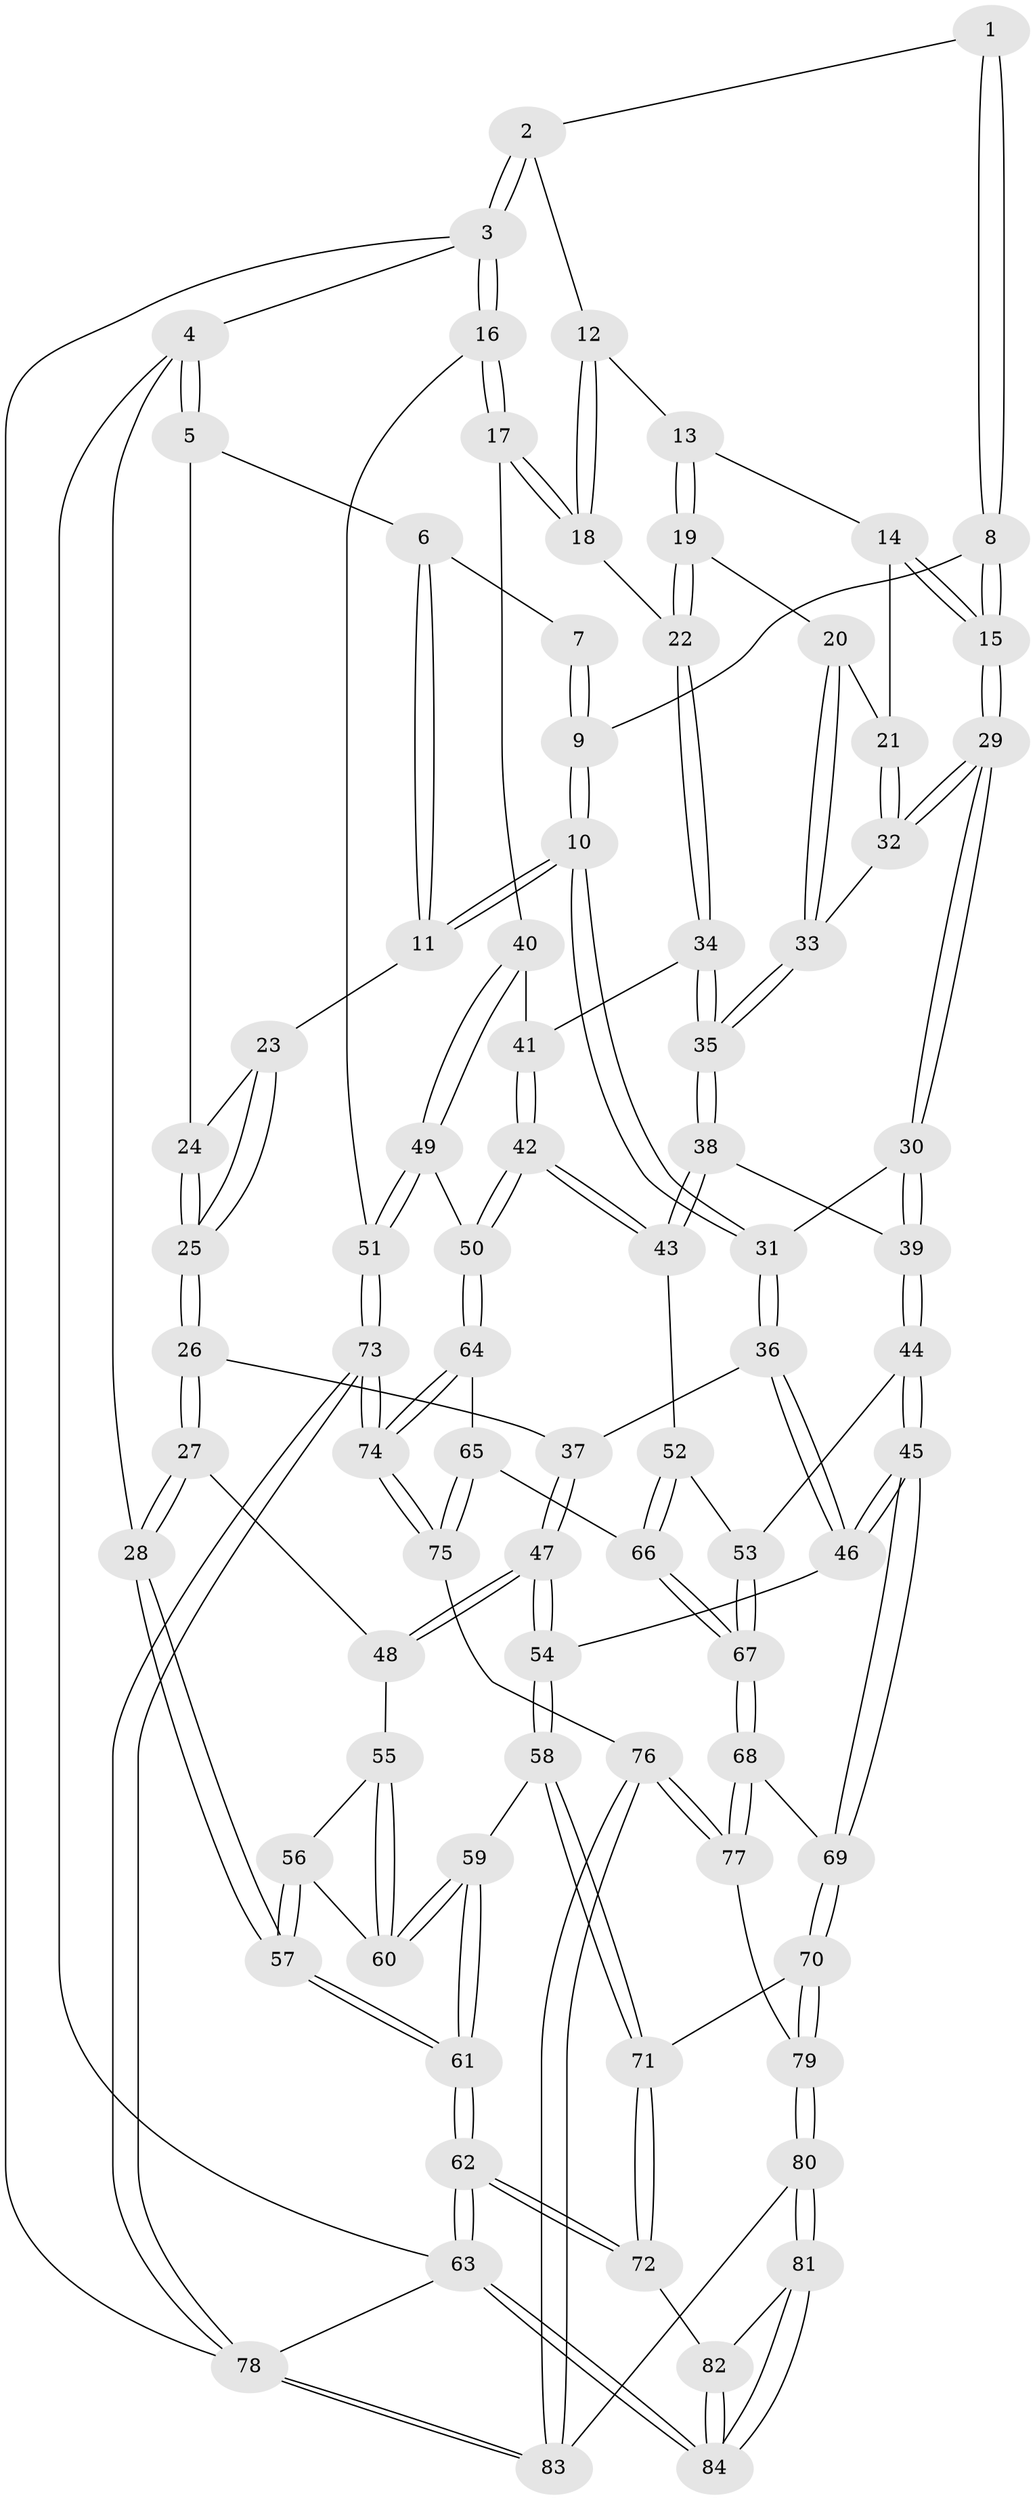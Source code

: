 // coarse degree distribution, {3: 0.22448979591836735, 5: 0.22448979591836735, 6: 0.08163265306122448, 4: 0.4489795918367347, 2: 0.02040816326530612}
// Generated by graph-tools (version 1.1) at 2025/52/02/27/25 19:52:37]
// undirected, 84 vertices, 207 edges
graph export_dot {
graph [start="1"]
  node [color=gray90,style=filled];
  1 [pos="+0.28148269845207374+0"];
  2 [pos="+0.6948573089797629+0"];
  3 [pos="+1+0"];
  4 [pos="+0+0"];
  5 [pos="+0+0"];
  6 [pos="+0.12732104516095094+0"];
  7 [pos="+0.22252399264932626+0"];
  8 [pos="+0.42961037718448336+0.08739708552111165"];
  9 [pos="+0.3312055220177172+0.1041300870217859"];
  10 [pos="+0.2881336248001219+0.1639073293640868"];
  11 [pos="+0.2603215237335363+0.1497039852417234"];
  12 [pos="+0.6915523451379684+0"];
  13 [pos="+0.635056321362479+0"];
  14 [pos="+0.6116380056647519+0"];
  15 [pos="+0.4641656756164064+0.10221492934069447"];
  16 [pos="+1+0.1941948026867403"];
  17 [pos="+0.9838333803655085+0.21599051933641628"];
  18 [pos="+0.7966508734252946+0.040423876858982286"];
  19 [pos="+0.6755497953561441+0.16453900260251766"];
  20 [pos="+0.6201978239312268+0.1686176472375014"];
  21 [pos="+0.5853313791640536+0.15516715424448713"];
  22 [pos="+0.7272604591366932+0.2198265503423524"];
  23 [pos="+0.22728524379539897+0.147895115899486"];
  24 [pos="+0.13498052236513236+0.06502575359640725"];
  25 [pos="+0.12358086838285508+0.20090972907447333"];
  26 [pos="+0.08113872857416249+0.26249297549418"];
  27 [pos="+0.06000030105580115+0.26841873196728955"];
  28 [pos="+0+0.1809514192312927"];
  29 [pos="+0.4802897985280505+0.21175725293741277"];
  30 [pos="+0.4781333280305223+0.21820658883861643"];
  31 [pos="+0.3164576905255406+0.2593114156081132"];
  32 [pos="+0.5109654138916432+0.19948925213152993"];
  33 [pos="+0.608990117575385+0.20972664334637456"];
  34 [pos="+0.7343438323558479+0.24432123384131213"];
  35 [pos="+0.6570249028352335+0.2879685744079453"];
  36 [pos="+0.2999930707355798+0.29055061764982854"];
  37 [pos="+0.20082327332672387+0.29266501891937236"];
  38 [pos="+0.6246442616168907+0.3162623980140363"];
  39 [pos="+0.5201846019492743+0.2883716026511425"];
  40 [pos="+0.9217173108695371+0.2523591650749697"];
  41 [pos="+0.7782400694647537+0.26327494303661453"];
  42 [pos="+0.7560901236241604+0.4650535484644837"];
  43 [pos="+0.6407814119397834+0.4217954270873148"];
  44 [pos="+0.458393375572801+0.4169308032197705"];
  45 [pos="+0.3530862360832361+0.4649167258958996"];
  46 [pos="+0.34385475774271645+0.4583973756229752"];
  47 [pos="+0.16431669576321387+0.4608460520286491"];
  48 [pos="+0.09186413291768912+0.4095908603094838"];
  49 [pos="+0.8515846694165499+0.5179082754165586"];
  50 [pos="+0.8184364846021601+0.5350153341404233"];
  51 [pos="+1+0.5151091947656927"];
  52 [pos="+0.6229080276938589+0.4354122467147838"];
  53 [pos="+0.5592747738946887+0.4536332856364308"];
  54 [pos="+0.18703873944537802+0.48818229330513446"];
  55 [pos="+0.05318080606309506+0.43951356060424573"];
  56 [pos="+0+0.46462637265933954"];
  57 [pos="+0+0.4589836861299927"];
  58 [pos="+0.13116212509523542+0.5860982539491773"];
  59 [pos="+0.08505849074237437+0.5733679842171779"];
  60 [pos="+0.056602452623457804+0.5285073450189713"];
  61 [pos="+0+0.6559537919837689"];
  62 [pos="+0+0.8422198335378944"];
  63 [pos="+0+1"];
  64 [pos="+0.8008249510859443+0.5823812314823957"];
  65 [pos="+0.725117456487989+0.6167331343090654"];
  66 [pos="+0.6216374791796256+0.6026336320627608"];
  67 [pos="+0.5290898366641102+0.6238203277942256"];
  68 [pos="+0.4762219624534545+0.657748518711894"];
  69 [pos="+0.3643222724873438+0.5027023616165547"];
  70 [pos="+0.19887043872878665+0.7176616469856876"];
  71 [pos="+0.17093556861778042+0.7192182268948383"];
  72 [pos="+0.1519678643031047+0.7400566416889247"];
  73 [pos="+1+1"];
  74 [pos="+0.9660092515163727+0.8956668425534124"];
  75 [pos="+0.6535974508034786+0.8252633689699745"];
  76 [pos="+0.6408705803975157+0.8289514751864212"];
  77 [pos="+0.47111876103357836+0.6873281787734948"];
  78 [pos="+1+1"];
  79 [pos="+0.3804813338224523+0.7702531995936536"];
  80 [pos="+0.3867294103926935+1"];
  81 [pos="+0.3430184106390959+1"];
  82 [pos="+0.16392106049749056+0.8270825384934057"];
  83 [pos="+0.49882563091669885+1"];
  84 [pos="+0+1"];
  1 -- 2;
  1 -- 8;
  1 -- 8;
  2 -- 3;
  2 -- 3;
  2 -- 12;
  3 -- 4;
  3 -- 16;
  3 -- 16;
  3 -- 78;
  4 -- 5;
  4 -- 5;
  4 -- 28;
  4 -- 63;
  5 -- 6;
  5 -- 24;
  6 -- 7;
  6 -- 11;
  6 -- 11;
  7 -- 9;
  7 -- 9;
  8 -- 9;
  8 -- 15;
  8 -- 15;
  9 -- 10;
  9 -- 10;
  10 -- 11;
  10 -- 11;
  10 -- 31;
  10 -- 31;
  11 -- 23;
  12 -- 13;
  12 -- 18;
  12 -- 18;
  13 -- 14;
  13 -- 19;
  13 -- 19;
  14 -- 15;
  14 -- 15;
  14 -- 21;
  15 -- 29;
  15 -- 29;
  16 -- 17;
  16 -- 17;
  16 -- 51;
  17 -- 18;
  17 -- 18;
  17 -- 40;
  18 -- 22;
  19 -- 20;
  19 -- 22;
  19 -- 22;
  20 -- 21;
  20 -- 33;
  20 -- 33;
  21 -- 32;
  21 -- 32;
  22 -- 34;
  22 -- 34;
  23 -- 24;
  23 -- 25;
  23 -- 25;
  24 -- 25;
  24 -- 25;
  25 -- 26;
  25 -- 26;
  26 -- 27;
  26 -- 27;
  26 -- 37;
  27 -- 28;
  27 -- 28;
  27 -- 48;
  28 -- 57;
  28 -- 57;
  29 -- 30;
  29 -- 30;
  29 -- 32;
  29 -- 32;
  30 -- 31;
  30 -- 39;
  30 -- 39;
  31 -- 36;
  31 -- 36;
  32 -- 33;
  33 -- 35;
  33 -- 35;
  34 -- 35;
  34 -- 35;
  34 -- 41;
  35 -- 38;
  35 -- 38;
  36 -- 37;
  36 -- 46;
  36 -- 46;
  37 -- 47;
  37 -- 47;
  38 -- 39;
  38 -- 43;
  38 -- 43;
  39 -- 44;
  39 -- 44;
  40 -- 41;
  40 -- 49;
  40 -- 49;
  41 -- 42;
  41 -- 42;
  42 -- 43;
  42 -- 43;
  42 -- 50;
  42 -- 50;
  43 -- 52;
  44 -- 45;
  44 -- 45;
  44 -- 53;
  45 -- 46;
  45 -- 46;
  45 -- 69;
  45 -- 69;
  46 -- 54;
  47 -- 48;
  47 -- 48;
  47 -- 54;
  47 -- 54;
  48 -- 55;
  49 -- 50;
  49 -- 51;
  49 -- 51;
  50 -- 64;
  50 -- 64;
  51 -- 73;
  51 -- 73;
  52 -- 53;
  52 -- 66;
  52 -- 66;
  53 -- 67;
  53 -- 67;
  54 -- 58;
  54 -- 58;
  55 -- 56;
  55 -- 60;
  55 -- 60;
  56 -- 57;
  56 -- 57;
  56 -- 60;
  57 -- 61;
  57 -- 61;
  58 -- 59;
  58 -- 71;
  58 -- 71;
  59 -- 60;
  59 -- 60;
  59 -- 61;
  59 -- 61;
  61 -- 62;
  61 -- 62;
  62 -- 63;
  62 -- 63;
  62 -- 72;
  62 -- 72;
  63 -- 84;
  63 -- 84;
  63 -- 78;
  64 -- 65;
  64 -- 74;
  64 -- 74;
  65 -- 66;
  65 -- 75;
  65 -- 75;
  66 -- 67;
  66 -- 67;
  67 -- 68;
  67 -- 68;
  68 -- 69;
  68 -- 77;
  68 -- 77;
  69 -- 70;
  69 -- 70;
  70 -- 71;
  70 -- 79;
  70 -- 79;
  71 -- 72;
  71 -- 72;
  72 -- 82;
  73 -- 74;
  73 -- 74;
  73 -- 78;
  73 -- 78;
  74 -- 75;
  74 -- 75;
  75 -- 76;
  76 -- 77;
  76 -- 77;
  76 -- 83;
  76 -- 83;
  77 -- 79;
  78 -- 83;
  78 -- 83;
  79 -- 80;
  79 -- 80;
  80 -- 81;
  80 -- 81;
  80 -- 83;
  81 -- 82;
  81 -- 84;
  81 -- 84;
  82 -- 84;
  82 -- 84;
}
